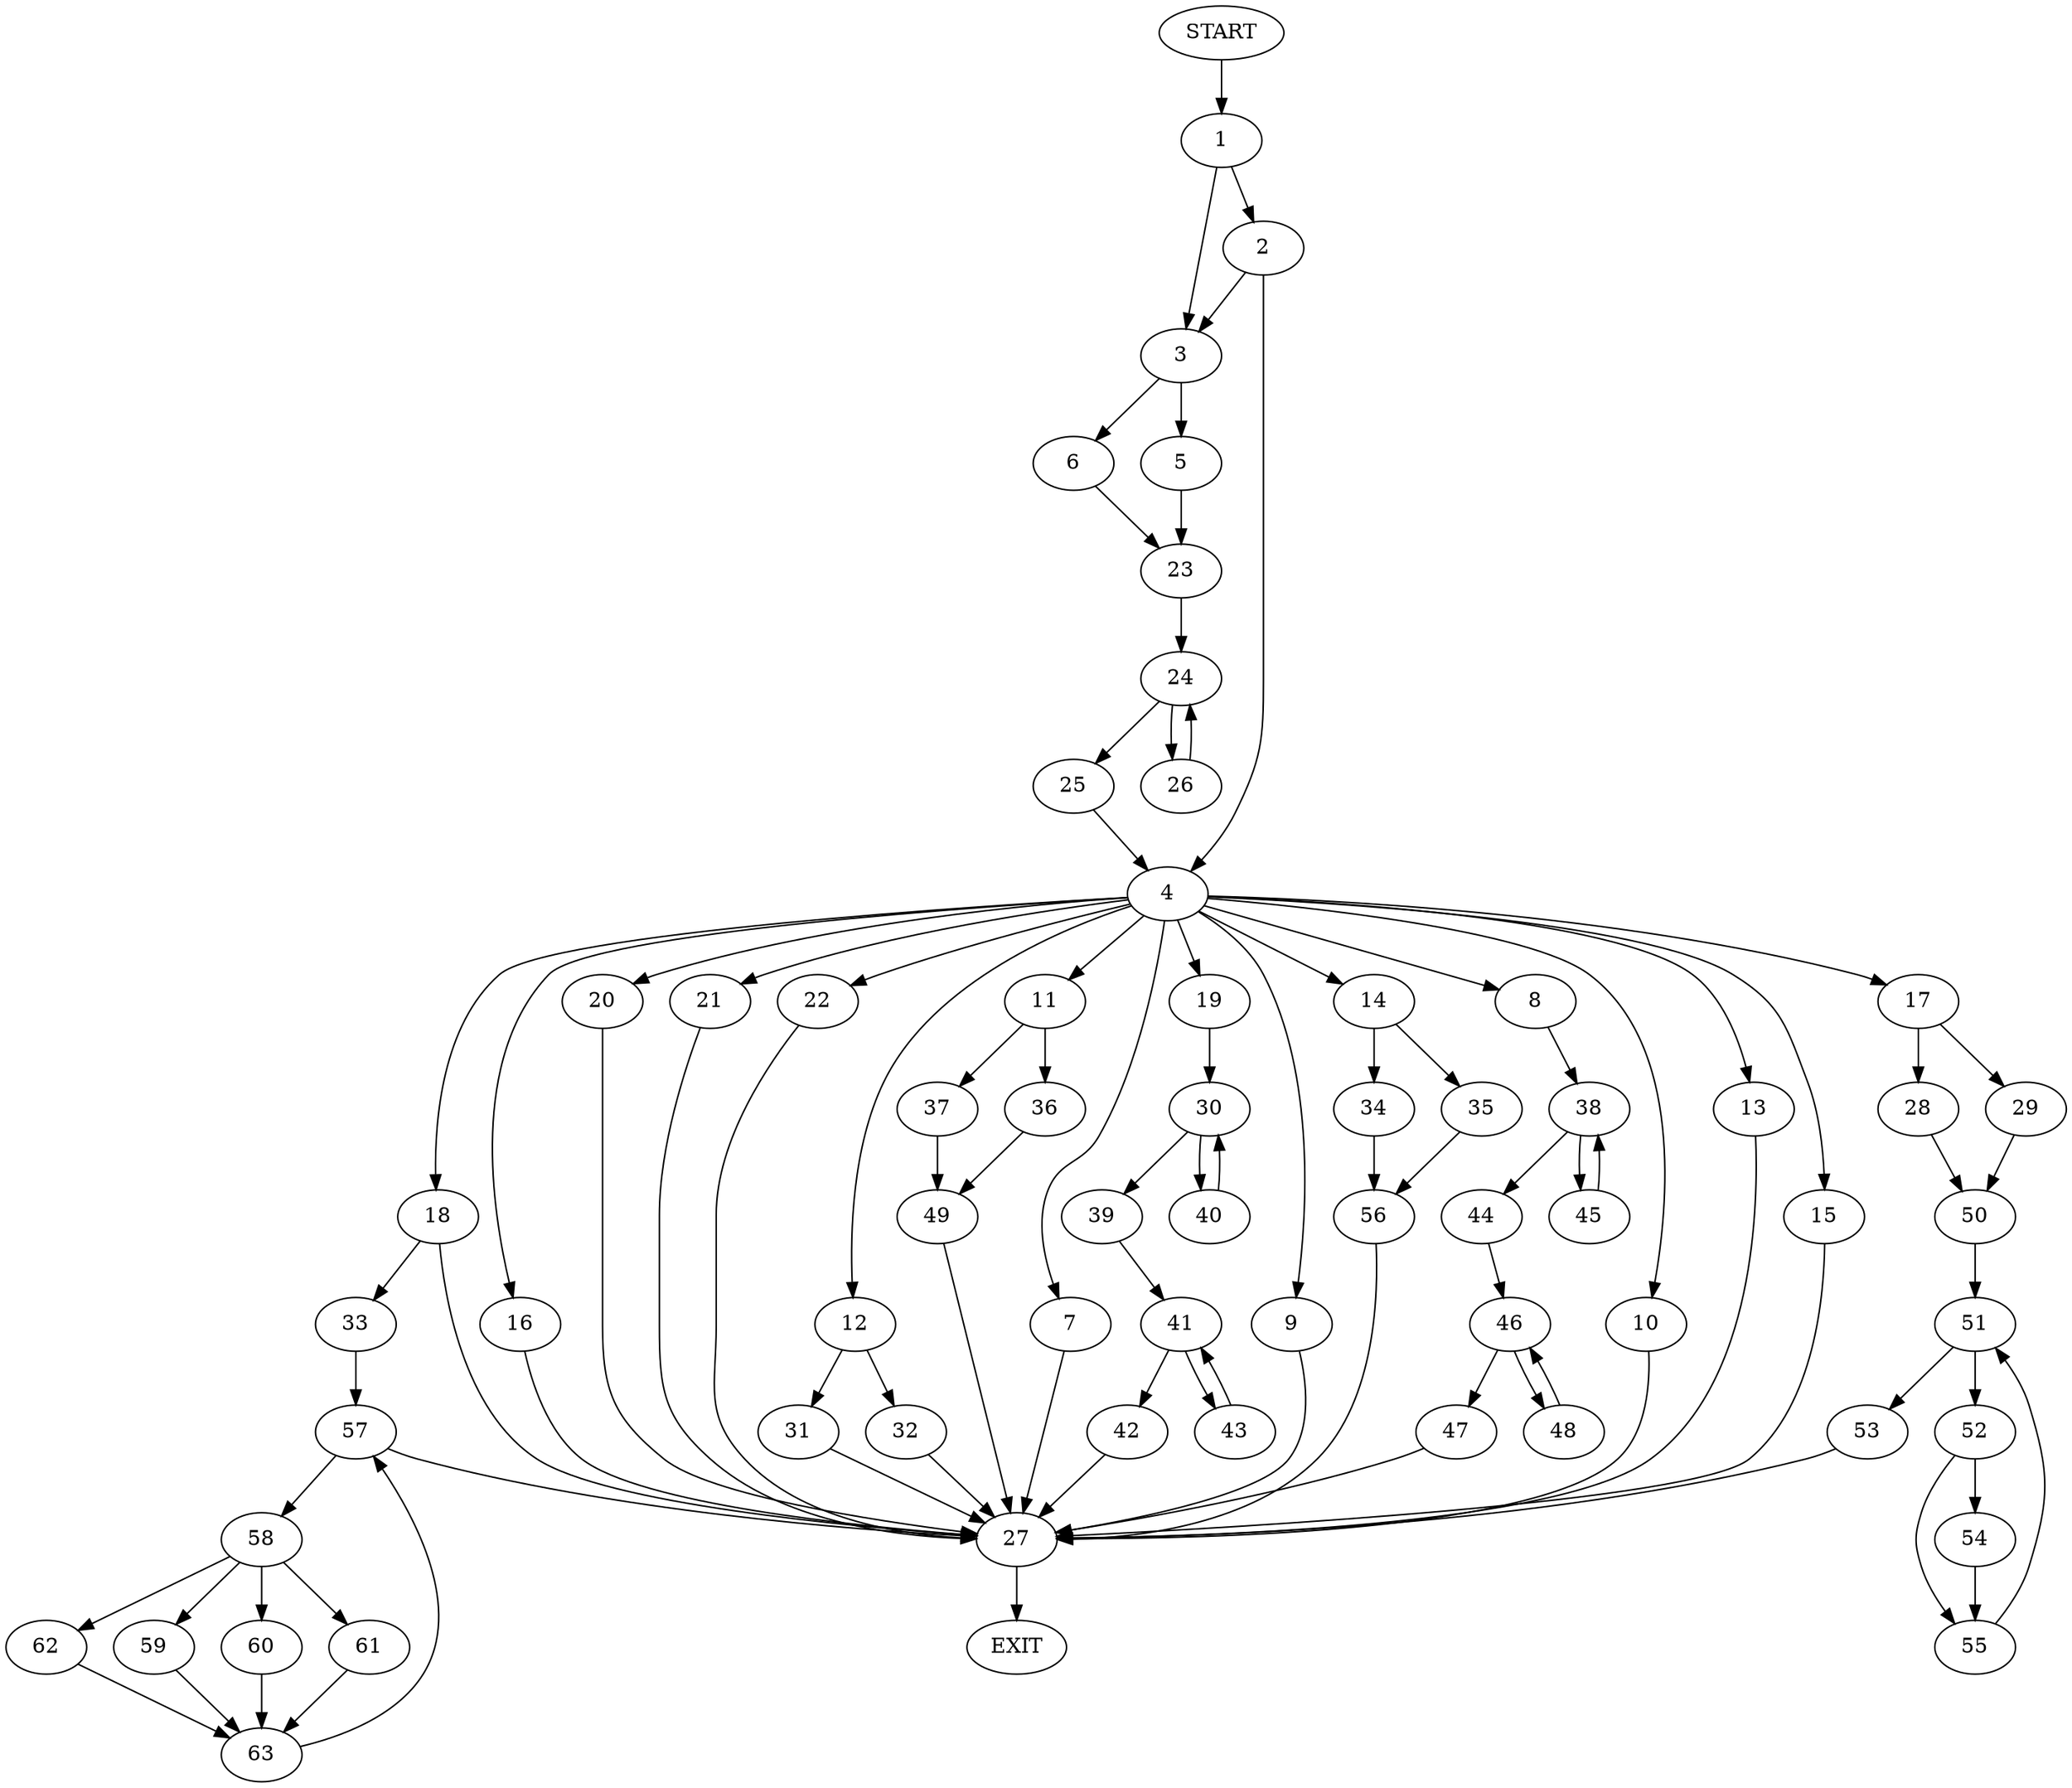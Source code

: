 digraph {
0 [label="START"]
64 [label="EXIT"]
0 -> 1
1 -> 2
1 -> 3
2 -> 4
2 -> 3
3 -> 5
3 -> 6
4 -> 7
4 -> 8
4 -> 9
4 -> 10
4 -> 11
4 -> 12
4 -> 13
4 -> 14
4 -> 15
4 -> 16
4 -> 17
4 -> 18
4 -> 19
4 -> 20
4 -> 21
4 -> 22
5 -> 23
6 -> 23
23 -> 24
24 -> 25
24 -> 26
26 -> 24
25 -> 4
15 -> 27
17 -> 28
17 -> 29
9 -> 27
19 -> 30
12 -> 31
12 -> 32
22 -> 27
10 -> 27
21 -> 27
13 -> 27
20 -> 27
16 -> 27
18 -> 33
18 -> 27
14 -> 34
14 -> 35
11 -> 36
11 -> 37
8 -> 38
7 -> 27
30 -> 39
30 -> 40
39 -> 41
40 -> 30
41 -> 42
41 -> 43
42 -> 27
43 -> 41
27 -> 64
38 -> 44
38 -> 45
44 -> 46
45 -> 38
46 -> 47
46 -> 48
48 -> 46
47 -> 27
36 -> 49
37 -> 49
49 -> 27
31 -> 27
32 -> 27
28 -> 50
29 -> 50
50 -> 51
51 -> 52
51 -> 53
53 -> 27
52 -> 54
52 -> 55
55 -> 51
54 -> 55
34 -> 56
35 -> 56
56 -> 27
33 -> 57
57 -> 58
57 -> 27
58 -> 59
58 -> 60
58 -> 61
58 -> 62
60 -> 63
59 -> 63
61 -> 63
62 -> 63
63 -> 57
}
